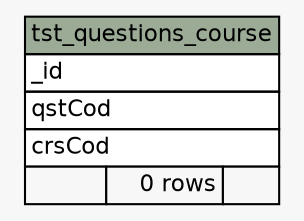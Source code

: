 // dot 2.26.3 on Linux 3.11.0-12-generic
// SchemaSpy rev 590
digraph "tst_questions_course" {
  graph [
    rankdir="RL"
    bgcolor="#f7f7f7"
    nodesep="0.18"
    ranksep="0.46"
    fontname="Helvetica"
    fontsize="11"
  ];
  node [
    fontname="Helvetica"
    fontsize="11"
    shape="plaintext"
  ];
  edge [
    arrowsize="0.8"
  ];
  "tst_questions_course" [
    label=<
    <TABLE BORDER="0" CELLBORDER="1" CELLSPACING="0" BGCOLOR="#ffffff">
      <TR><TD COLSPAN="3" BGCOLOR="#9bab96" ALIGN="CENTER">tst_questions_course</TD></TR>
      <TR><TD PORT="_id" COLSPAN="3" ALIGN="LEFT">_id</TD></TR>
      <TR><TD PORT="qstCod" COLSPAN="3" ALIGN="LEFT">qstCod</TD></TR>
      <TR><TD PORT="crsCod" COLSPAN="3" ALIGN="LEFT">crsCod</TD></TR>
      <TR><TD ALIGN="LEFT" BGCOLOR="#f7f7f7">  </TD><TD ALIGN="RIGHT" BGCOLOR="#f7f7f7">0 rows</TD><TD ALIGN="RIGHT" BGCOLOR="#f7f7f7">  </TD></TR>
    </TABLE>>
    URL="tables/tst_questions_course.html"
    tooltip="tst_questions_course"
  ];
}
